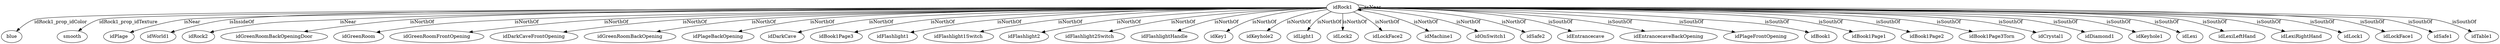 digraph  {
idRock1 [node_type=entity_node];
blue [node_type=property_node];
smooth [node_type=property_node];
idPlage [node_type=entity_node];
idWorld1 [node_type=entity_node];
idRock2 [node_type=entity_node];
idGreenRoomBackOpeningDoor [node_type=entity_node];
idGreenRoom [node_type=entity_node];
idGreenRoomFrontOpening [node_type=entity_node];
idDarkCaveFrontOpening [node_type=entity_node];
idGreenRoomBackOpening [node_type=entity_node];
idPlageBackOpening [node_type=entity_node];
idDarkCave [node_type=entity_node];
idBook1Page3 [node_type=entity_node];
idFlashlight1 [node_type=entity_node];
idFlashlight1Switch [node_type=entity_node];
idFlashlight2 [node_type=entity_node];
idFlashlight2Switch [node_type=entity_node];
idFlashlightHandle [node_type=entity_node];
idKey1 [node_type=entity_node];
idKeyhole2 [node_type=entity_node];
idLight1 [node_type=entity_node];
idLock2 [node_type=entity_node];
idLockFace2 [node_type=entity_node];
idMachine1 [node_type=entity_node];
idOnSwitch1 [node_type=entity_node];
idSafe2 [node_type=entity_node];
idEntrancecave [node_type=entity_node];
idEntrancecaveBackOpening [node_type=entity_node];
idPlageFrontOpening [node_type=entity_node];
idBook1 [node_type=entity_node];
idBook1Page1 [node_type=entity_node];
idBook1Page2 [node_type=entity_node];
idBook1Page3Torn [node_type=entity_node];
idCrystal1 [node_type=entity_node];
idDiamond1 [node_type=entity_node];
idKeyhole1 [node_type=entity_node];
idLexi [node_type=entity_node];
idLexiLeftHand [node_type=entity_node];
idLexiRightHand [node_type=entity_node];
idLock1 [node_type=entity_node];
idLockFace1 [node_type=entity_node];
idSafe1 [node_type=entity_node];
idTable1 [node_type=entity_node];
idRock1 -> blue  [edge_type=property, label=idRock1_prop_idColor];
idRock1 -> smooth  [edge_type=property, label=idRock1_prop_idTexture];
idRock1 -> idPlage  [edge_type=relationship, label=isNear];
idRock1 -> idWorld1  [edge_type=relationship, label=isInsideOf];
idRock1 -> idRock1  [edge_type=relationship, label=isNear];
idRock1 -> idRock2  [edge_type=relationship, label=isNear];
idRock1 -> idGreenRoomBackOpeningDoor  [edge_type=relationship, label=isNorthOf];
idRock1 -> idGreenRoom  [edge_type=relationship, label=isNorthOf];
idRock1 -> idGreenRoomFrontOpening  [edge_type=relationship, label=isNorthOf];
idRock1 -> idDarkCaveFrontOpening  [edge_type=relationship, label=isNorthOf];
idRock1 -> idGreenRoomBackOpening  [edge_type=relationship, label=isNorthOf];
idRock1 -> idPlageBackOpening  [edge_type=relationship, label=isNorthOf];
idRock1 -> idDarkCave  [edge_type=relationship, label=isNorthOf];
idRock1 -> idBook1Page3  [edge_type=relationship, label=isNorthOf];
idRock1 -> idFlashlight1  [edge_type=relationship, label=isNorthOf];
idRock1 -> idFlashlight1Switch  [edge_type=relationship, label=isNorthOf];
idRock1 -> idFlashlight2  [edge_type=relationship, label=isNorthOf];
idRock1 -> idFlashlight2Switch  [edge_type=relationship, label=isNorthOf];
idRock1 -> idFlashlightHandle  [edge_type=relationship, label=isNorthOf];
idRock1 -> idKey1  [edge_type=relationship, label=isNorthOf];
idRock1 -> idKeyhole2  [edge_type=relationship, label=isNorthOf];
idRock1 -> idLight1  [edge_type=relationship, label=isNorthOf];
idRock1 -> idLock2  [edge_type=relationship, label=isNorthOf];
idRock1 -> idLockFace2  [edge_type=relationship, label=isNorthOf];
idRock1 -> idMachine1  [edge_type=relationship, label=isNorthOf];
idRock1 -> idOnSwitch1  [edge_type=relationship, label=isNorthOf];
idRock1 -> idSafe2  [edge_type=relationship, label=isNorthOf];
idRock1 -> idEntrancecave  [edge_type=relationship, label=isSouthOf];
idRock1 -> idEntrancecaveBackOpening  [edge_type=relationship, label=isSouthOf];
idRock1 -> idPlageFrontOpening  [edge_type=relationship, label=isSouthOf];
idRock1 -> idBook1  [edge_type=relationship, label=isSouthOf];
idRock1 -> idBook1Page1  [edge_type=relationship, label=isSouthOf];
idRock1 -> idBook1Page2  [edge_type=relationship, label=isSouthOf];
idRock1 -> idBook1Page3Torn  [edge_type=relationship, label=isSouthOf];
idRock1 -> idCrystal1  [edge_type=relationship, label=isSouthOf];
idRock1 -> idDiamond1  [edge_type=relationship, label=isSouthOf];
idRock1 -> idKeyhole1  [edge_type=relationship, label=isSouthOf];
idRock1 -> idLexi  [edge_type=relationship, label=isSouthOf];
idRock1 -> idLexiLeftHand  [edge_type=relationship, label=isSouthOf];
idRock1 -> idLexiRightHand  [edge_type=relationship, label=isSouthOf];
idRock1 -> idLock1  [edge_type=relationship, label=isSouthOf];
idRock1 -> idLockFace1  [edge_type=relationship, label=isSouthOf];
idRock1 -> idSafe1  [edge_type=relationship, label=isSouthOf];
idRock1 -> idTable1  [edge_type=relationship, label=isSouthOf];
}

